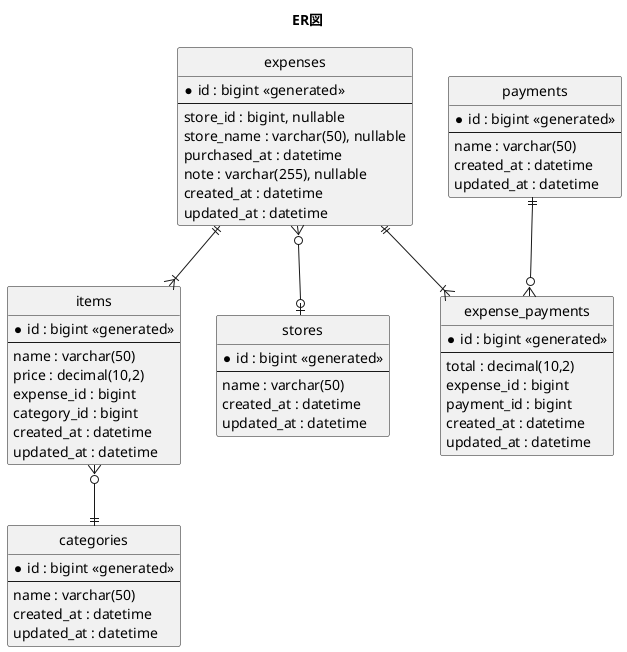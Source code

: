 @startuml
title "ER図"

hide circle

entity expenses {
    *id : bigint <<generated>>
    --
    store_id : bigint, nullable
    store_name : varchar(50), nullable
    purchased_at : datetime
    note : varchar(255), nullable
    created_at : datetime
    updated_at : datetime
}

entity items {
    *id : bigint <<generated>>
    --
    name : varchar(50)
    price : decimal(10,2)
    expense_id : bigint
    category_id : bigint
    created_at : datetime
    updated_at : datetime
}

entity categories {
    *id : bigint <<generated>>
    --
    name : varchar(50)
    created_at : datetime
    updated_at : datetime
}

entity payments {
    *id : bigint <<generated>>
    --
    name : varchar(50)
    created_at : datetime
    updated_at : datetime
}

entity stores {
    *id : bigint <<generated>>
    --
    name : varchar(50)
    created_at : datetime
    updated_at : datetime
}

entity expense_payments {
    *id : bigint <<generated>>
    --
    total : decimal(10,2)
    expense_id : bigint
    payment_id : bigint
    created_at : datetime
    updated_at : datetime
}

expenses ||--|{ items
items }o--|| categories
expenses ||--|{ expense_payments
payments ||--o{ expense_payments
expenses }o--o| stores

@enduml